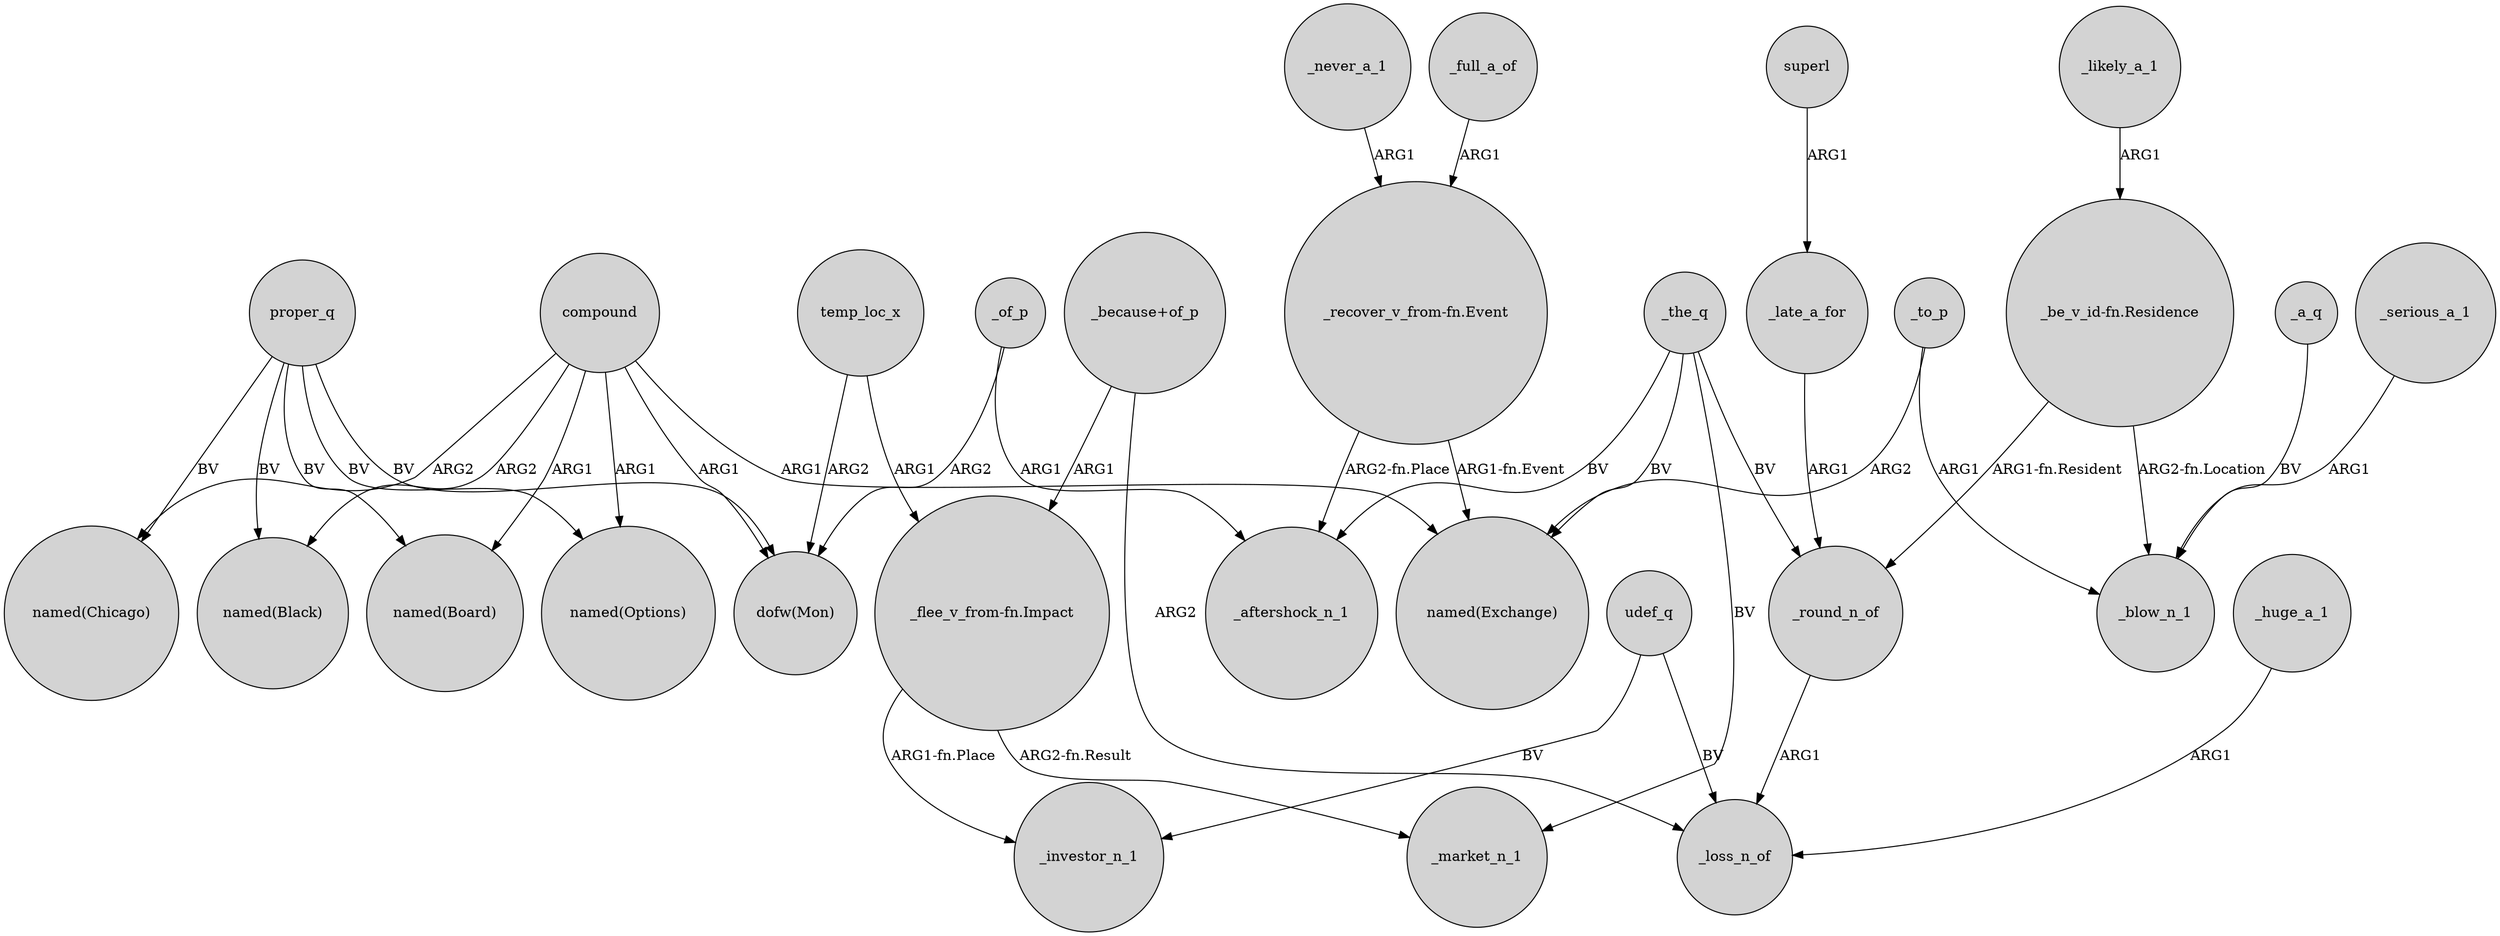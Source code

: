 digraph {
	node [shape=circle style=filled]
	"_because+of_p" -> _loss_n_of [label=ARG2]
	"_flee_v_from-fn.Impact" -> _investor_n_1 [label="ARG1-fn.Place"]
	proper_q -> "named(Options)" [label=BV]
	compound -> "named(Exchange)" [label=ARG1]
	_of_p -> _aftershock_n_1 [label=ARG1]
	temp_loc_x -> "dofw(Mon)" [label=ARG2]
	_the_q -> "named(Exchange)" [label=BV]
	superl -> _late_a_for [label=ARG1]
	"_recover_v_from-fn.Event" -> "named(Exchange)" [label="ARG1-fn.Event"]
	proper_q -> "dofw(Mon)" [label=BV]
	_to_p -> _blow_n_1 [label=ARG1]
	"_be_v_id-fn.Residence" -> _round_n_of [label="ARG1-fn.Resident"]
	_the_q -> _round_n_of [label=BV]
	_the_q -> _market_n_1 [label=BV]
	_a_q -> _blow_n_1 [label=BV]
	temp_loc_x -> "_flee_v_from-fn.Impact" [label=ARG1]
	"_recover_v_from-fn.Event" -> _aftershock_n_1 [label="ARG2-fn.Place"]
	_the_q -> _aftershock_n_1 [label=BV]
	compound -> "named(Options)" [label=ARG1]
	compound -> "named(Black)" [label=ARG2]
	proper_q -> "named(Black)" [label=BV]
	udef_q -> _loss_n_of [label=BV]
	proper_q -> "named(Chicago)" [label=BV]
	compound -> "named(Chicago)" [label=ARG2]
	_round_n_of -> _loss_n_of [label=ARG1]
	_never_a_1 -> "_recover_v_from-fn.Event" [label=ARG1]
	_to_p -> "named(Exchange)" [label=ARG2]
	compound -> "dofw(Mon)" [label=ARG1]
	"_flee_v_from-fn.Impact" -> _market_n_1 [label="ARG2-fn.Result"]
	_likely_a_1 -> "_be_v_id-fn.Residence" [label=ARG1]
	_full_a_of -> "_recover_v_from-fn.Event" [label=ARG1]
	_huge_a_1 -> _loss_n_of [label=ARG1]
	"_be_v_id-fn.Residence" -> _blow_n_1 [label="ARG2-fn.Location"]
	proper_q -> "named(Board)" [label=BV]
	_of_p -> "dofw(Mon)" [label=ARG2]
	_serious_a_1 -> _blow_n_1 [label=ARG1]
	compound -> "named(Board)" [label=ARG1]
	udef_q -> _investor_n_1 [label=BV]
	"_because+of_p" -> "_flee_v_from-fn.Impact" [label=ARG1]
	_late_a_for -> _round_n_of [label=ARG1]
}
